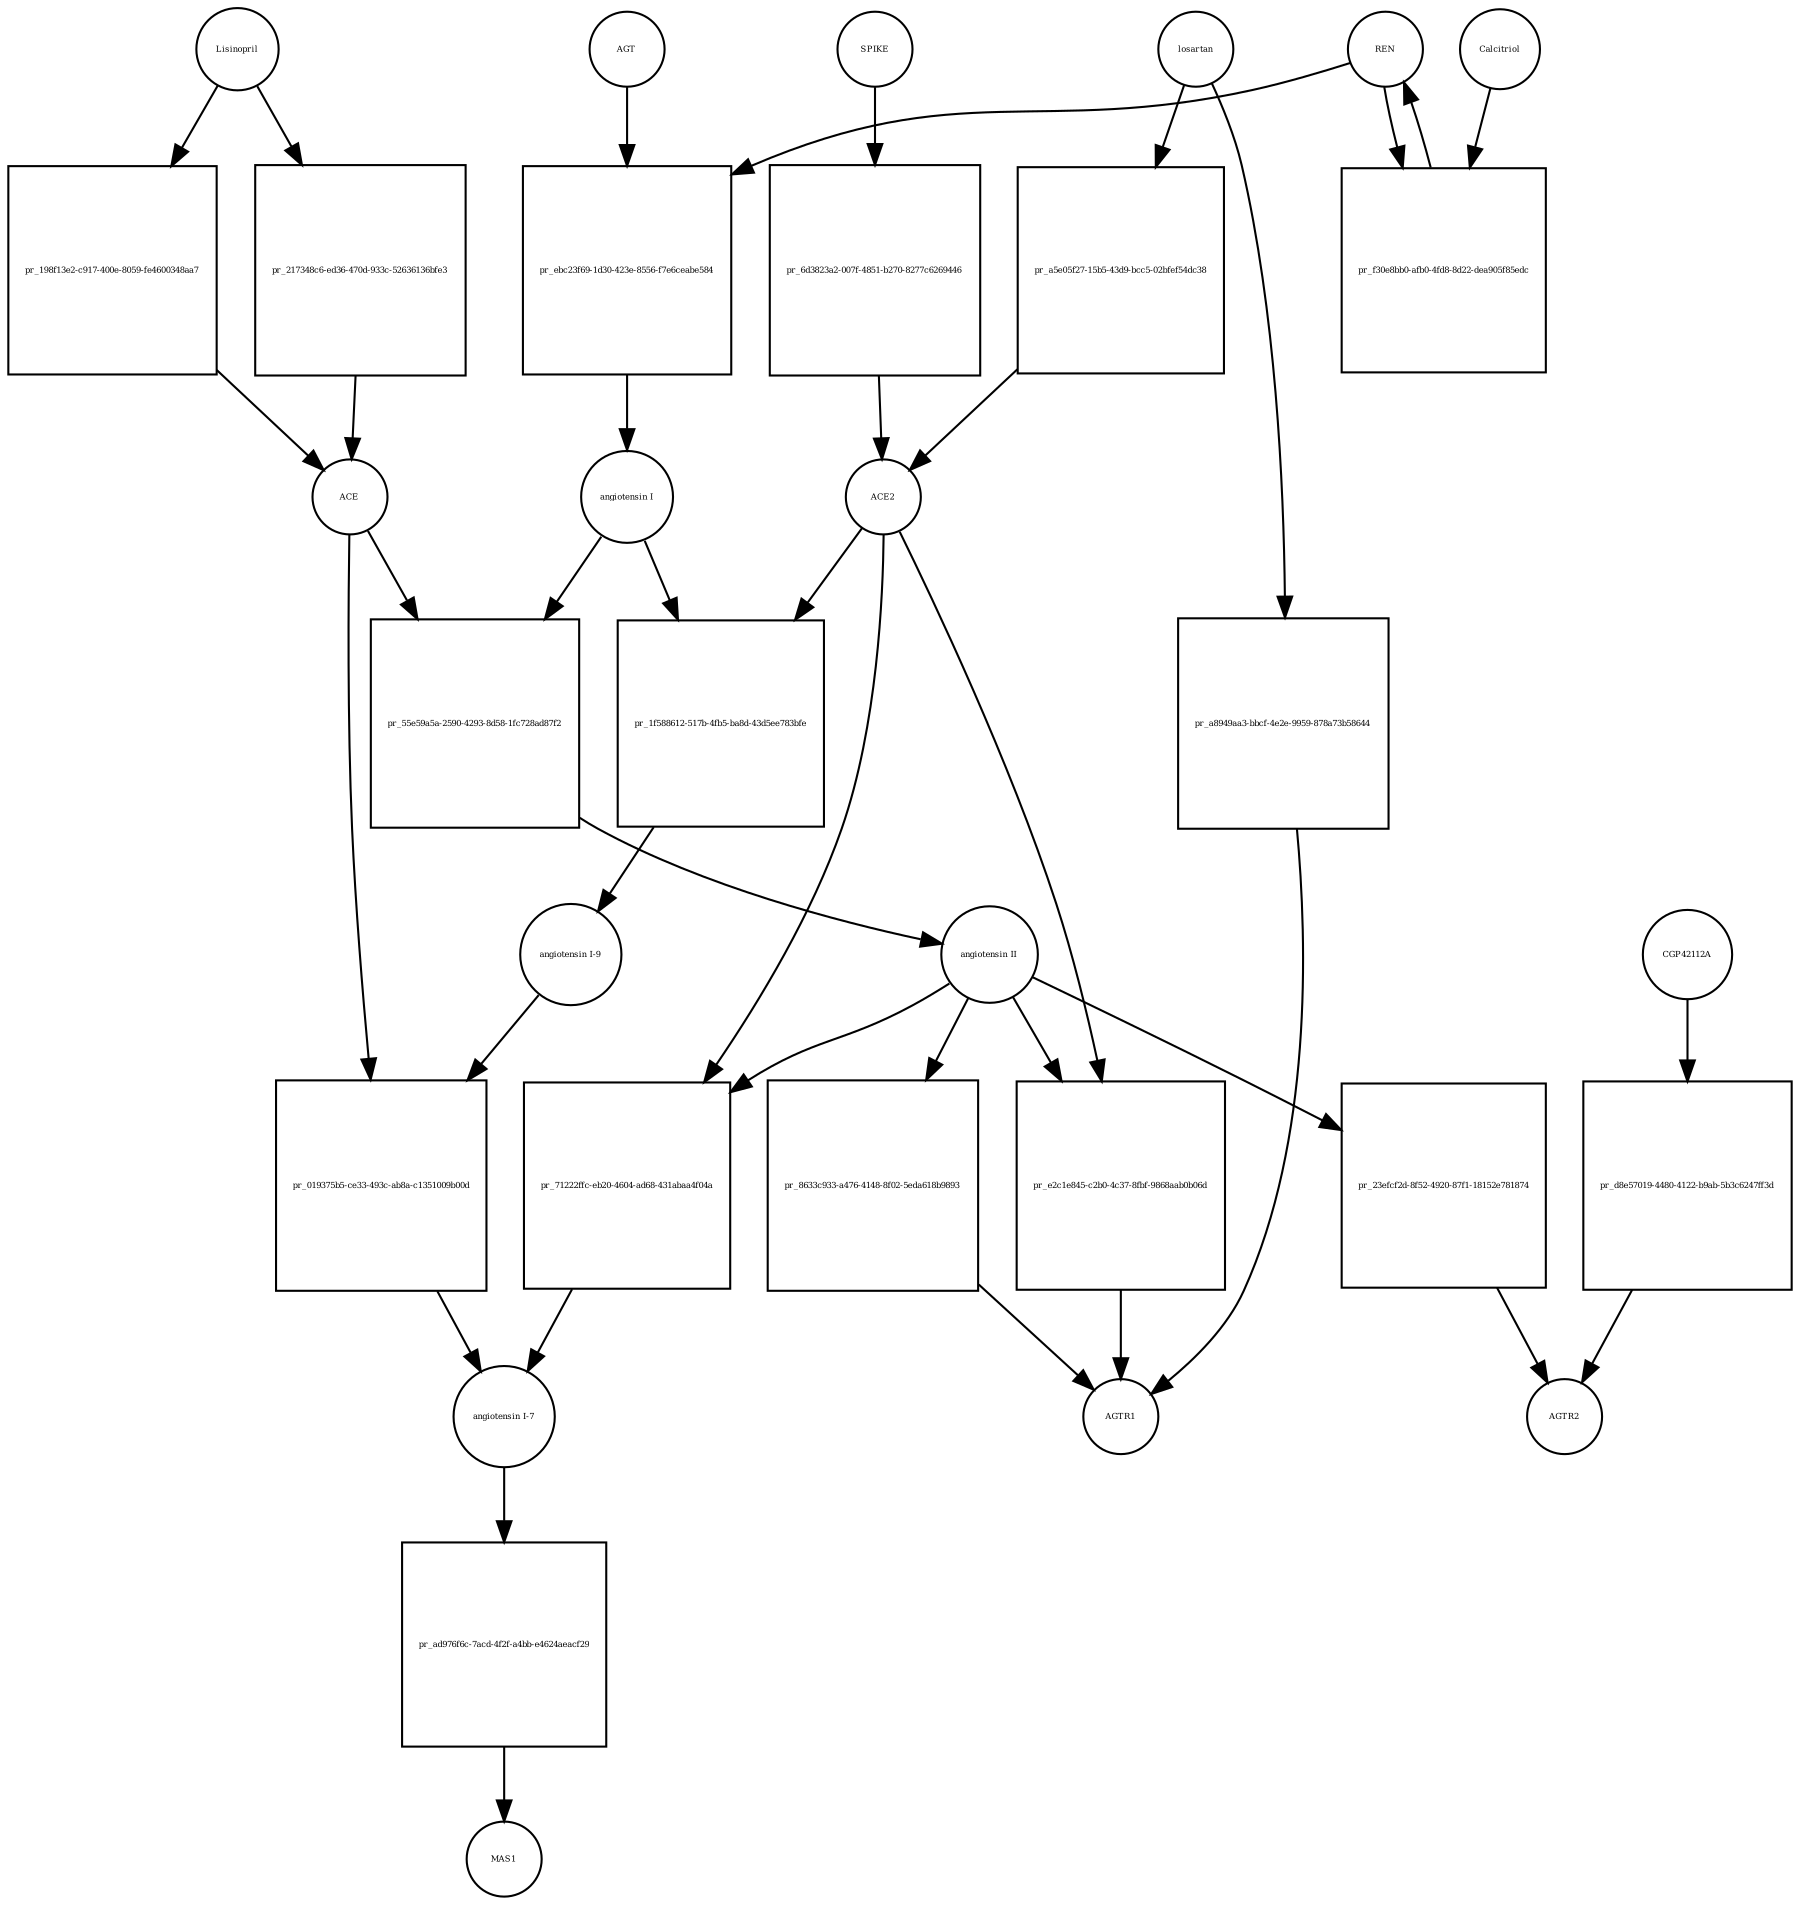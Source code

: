 strict digraph  {
AGT [annotation="", bipartite=0, cls=macromolecule, fontsize=4, label=AGT, shape=circle];
"pr_ebc23f69-1d30-423e-8556-f7e6ceabe584" [annotation="", bipartite=1, cls=process, fontsize=4, label="pr_ebc23f69-1d30-423e-8556-f7e6ceabe584", shape=square];
"angiotensin I" [annotation="", bipartite=0, cls="simple chemical", fontsize=4, label="angiotensin I", shape=circle];
REN [annotation="", bipartite=0, cls=macromolecule, fontsize=4, label=REN, shape=circle];
"pr_55e59a5a-2590-4293-8d58-1fc728ad87f2" [annotation="", bipartite=1, cls=process, fontsize=4, label="pr_55e59a5a-2590-4293-8d58-1fc728ad87f2", shape=square];
"angiotensin II" [annotation="", bipartite=0, cls="simple chemical", fontsize=4, label="angiotensin II", shape=circle];
ACE [annotation="", bipartite=0, cls=macromolecule, fontsize=4, label=ACE, shape=circle];
"pr_1f588612-517b-4fb5-ba8d-43d5ee783bfe" [annotation="", bipartite=1, cls=process, fontsize=4, label="pr_1f588612-517b-4fb5-ba8d-43d5ee783bfe", shape=square];
"angiotensin I-9" [annotation="", bipartite=0, cls="simple chemical", fontsize=4, label="angiotensin I-9", shape=circle];
ACE2 [annotation="", bipartite=0, cls=macromolecule, fontsize=4, label=ACE2, shape=circle];
"pr_019375b5-ce33-493c-ab8a-c1351009b00d" [annotation="", bipartite=1, cls=process, fontsize=4, label="pr_019375b5-ce33-493c-ab8a-c1351009b00d", shape=square];
"angiotensin I-7" [annotation="", bipartite=0, cls="simple chemical", fontsize=4, label="angiotensin I-7", shape=circle];
"pr_71222ffc-eb20-4604-ad68-431abaa4f04a" [annotation="", bipartite=1, cls=process, fontsize=4, label="pr_71222ffc-eb20-4604-ad68-431abaa4f04a", shape=square];
SPIKE [annotation="", bipartite=0, cls=macromolecule, fontsize=4, label=SPIKE, shape=circle];
"pr_6d3823a2-007f-4851-b270-8277c6269446" [annotation="", bipartite=1, cls=process, fontsize=4, label="pr_6d3823a2-007f-4851-b270-8277c6269446", shape=square];
Lisinopril [annotation="", bipartite=0, cls="simple chemical", fontsize=4, label=Lisinopril, shape=circle];
"pr_198f13e2-c917-400e-8059-fe4600348aa7" [annotation="", bipartite=1, cls=process, fontsize=4, label="pr_198f13e2-c917-400e-8059-fe4600348aa7", shape=square];
"pr_8633c933-a476-4148-8f02-5eda618b9893" [annotation="", bipartite=1, cls=process, fontsize=4, label="pr_8633c933-a476-4148-8f02-5eda618b9893", shape=square];
AGTR1 [annotation="", bipartite=0, cls=macromolecule, fontsize=4, label=AGTR1, shape=circle];
"pr_23efcf2d-8f52-4920-87f1-18152e781874" [annotation="", bipartite=1, cls=process, fontsize=4, label="pr_23efcf2d-8f52-4920-87f1-18152e781874", shape=square];
AGTR2 [annotation="", bipartite=0, cls=macromolecule, fontsize=4, label=AGTR2, shape=circle];
"pr_ad976f6c-7acd-4f2f-a4bb-e4624aeacf29" [annotation="", bipartite=1, cls=process, fontsize=4, label="pr_ad976f6c-7acd-4f2f-a4bb-e4624aeacf29", shape=square];
MAS1 [annotation="", bipartite=0, cls=macromolecule, fontsize=4, label=MAS1, shape=circle];
losartan [annotation="", bipartite=0, cls="simple chemical", fontsize=4, label=losartan, shape=circle];
"pr_a8949aa3-bbcf-4e2e-9959-878a73b58644" [annotation="", bipartite=1, cls=process, fontsize=4, label="pr_a8949aa3-bbcf-4e2e-9959-878a73b58644", shape=square];
"pr_f30e8bb0-afb0-4fd8-8d22-dea905f85edc" [annotation="", bipartite=1, cls=process, fontsize=4, label="pr_f30e8bb0-afb0-4fd8-8d22-dea905f85edc", shape=square];
Calcitriol [annotation="", bipartite=0, cls="simple chemical", fontsize=4, label=Calcitriol, shape=circle];
"pr_217348c6-ed36-470d-933c-52636136bfe3" [annotation="", bipartite=1, cls=process, fontsize=4, label="pr_217348c6-ed36-470d-933c-52636136bfe3", shape=square];
"pr_e2c1e845-c2b0-4c37-8fbf-9868aab0b06d" [annotation="", bipartite=1, cls=process, fontsize=4, label="pr_e2c1e845-c2b0-4c37-8fbf-9868aab0b06d", shape=square];
CGP42112A [annotation="", bipartite=0, cls="simple chemical", fontsize=4, label=CGP42112A, shape=circle];
"pr_d8e57019-4480-4122-b9ab-5b3c6247ff3d" [annotation="", bipartite=1, cls=process, fontsize=4, label="pr_d8e57019-4480-4122-b9ab-5b3c6247ff3d", shape=square];
"pr_a5e05f27-15b5-43d9-bcc5-02bfef54dc38" [annotation="", bipartite=1, cls=process, fontsize=4, label="pr_a5e05f27-15b5-43d9-bcc5-02bfef54dc38", shape=square];
AGT -> "pr_ebc23f69-1d30-423e-8556-f7e6ceabe584"  [annotation="", interaction_type=consumption];
"pr_ebc23f69-1d30-423e-8556-f7e6ceabe584" -> "angiotensin I"  [annotation="", interaction_type=production];
"angiotensin I" -> "pr_55e59a5a-2590-4293-8d58-1fc728ad87f2"  [annotation="", interaction_type=consumption];
"angiotensin I" -> "pr_1f588612-517b-4fb5-ba8d-43d5ee783bfe"  [annotation="", interaction_type=consumption];
REN -> "pr_ebc23f69-1d30-423e-8556-f7e6ceabe584"  [annotation="", interaction_type=catalysis];
REN -> "pr_f30e8bb0-afb0-4fd8-8d22-dea905f85edc"  [annotation="", interaction_type=consumption];
"pr_55e59a5a-2590-4293-8d58-1fc728ad87f2" -> "angiotensin II"  [annotation="", interaction_type=production];
"angiotensin II" -> "pr_71222ffc-eb20-4604-ad68-431abaa4f04a"  [annotation="", interaction_type=consumption];
"angiotensin II" -> "pr_8633c933-a476-4148-8f02-5eda618b9893"  [annotation="", interaction_type=consumption];
"angiotensin II" -> "pr_23efcf2d-8f52-4920-87f1-18152e781874"  [annotation="", interaction_type=consumption];
"angiotensin II" -> "pr_e2c1e845-c2b0-4c37-8fbf-9868aab0b06d"  [annotation="", interaction_type=modulation];
ACE -> "pr_55e59a5a-2590-4293-8d58-1fc728ad87f2"  [annotation="", interaction_type=catalysis];
ACE -> "pr_019375b5-ce33-493c-ab8a-c1351009b00d"  [annotation="", interaction_type=catalysis];
"pr_1f588612-517b-4fb5-ba8d-43d5ee783bfe" -> "angiotensin I-9"  [annotation="", interaction_type=production];
"angiotensin I-9" -> "pr_019375b5-ce33-493c-ab8a-c1351009b00d"  [annotation="", interaction_type=consumption];
ACE2 -> "pr_1f588612-517b-4fb5-ba8d-43d5ee783bfe"  [annotation="", interaction_type=catalysis];
ACE2 -> "pr_71222ffc-eb20-4604-ad68-431abaa4f04a"  [annotation="", interaction_type=catalysis];
ACE2 -> "pr_e2c1e845-c2b0-4c37-8fbf-9868aab0b06d"  [annotation="", interaction_type=consumption];
"pr_019375b5-ce33-493c-ab8a-c1351009b00d" -> "angiotensin I-7"  [annotation="", interaction_type=production];
"angiotensin I-7" -> "pr_ad976f6c-7acd-4f2f-a4bb-e4624aeacf29"  [annotation="", interaction_type=consumption];
"pr_71222ffc-eb20-4604-ad68-431abaa4f04a" -> "angiotensin I-7"  [annotation="", interaction_type=production];
SPIKE -> "pr_6d3823a2-007f-4851-b270-8277c6269446"  [annotation="", interaction_type=consumption];
"pr_6d3823a2-007f-4851-b270-8277c6269446" -> ACE2  [annotation="", interaction_type=production];
Lisinopril -> "pr_198f13e2-c917-400e-8059-fe4600348aa7"  [annotation="", interaction_type=consumption];
Lisinopril -> "pr_217348c6-ed36-470d-933c-52636136bfe3"  [annotation="", interaction_type=consumption];
"pr_198f13e2-c917-400e-8059-fe4600348aa7" -> ACE  [annotation="", interaction_type=production];
"pr_8633c933-a476-4148-8f02-5eda618b9893" -> AGTR1  [annotation="", interaction_type=production];
"pr_23efcf2d-8f52-4920-87f1-18152e781874" -> AGTR2  [annotation="", interaction_type=production];
"pr_ad976f6c-7acd-4f2f-a4bb-e4624aeacf29" -> MAS1  [annotation="", interaction_type=production];
losartan -> "pr_a8949aa3-bbcf-4e2e-9959-878a73b58644"  [annotation="", interaction_type=consumption];
losartan -> "pr_a5e05f27-15b5-43d9-bcc5-02bfef54dc38"  [annotation="", interaction_type=consumption];
"pr_a8949aa3-bbcf-4e2e-9959-878a73b58644" -> AGTR1  [annotation="", interaction_type=production];
"pr_f30e8bb0-afb0-4fd8-8d22-dea905f85edc" -> REN  [annotation="", interaction_type=production];
Calcitriol -> "pr_f30e8bb0-afb0-4fd8-8d22-dea905f85edc"  [annotation="", interaction_type=inhibition];
"pr_217348c6-ed36-470d-933c-52636136bfe3" -> ACE  [annotation="", interaction_type=production];
"pr_e2c1e845-c2b0-4c37-8fbf-9868aab0b06d" -> AGTR1  [annotation="", interaction_type=production];
CGP42112A -> "pr_d8e57019-4480-4122-b9ab-5b3c6247ff3d"  [annotation="", interaction_type=consumption];
"pr_d8e57019-4480-4122-b9ab-5b3c6247ff3d" -> AGTR2  [annotation="", interaction_type=production];
"pr_a5e05f27-15b5-43d9-bcc5-02bfef54dc38" -> ACE2  [annotation="", interaction_type=production];
}
